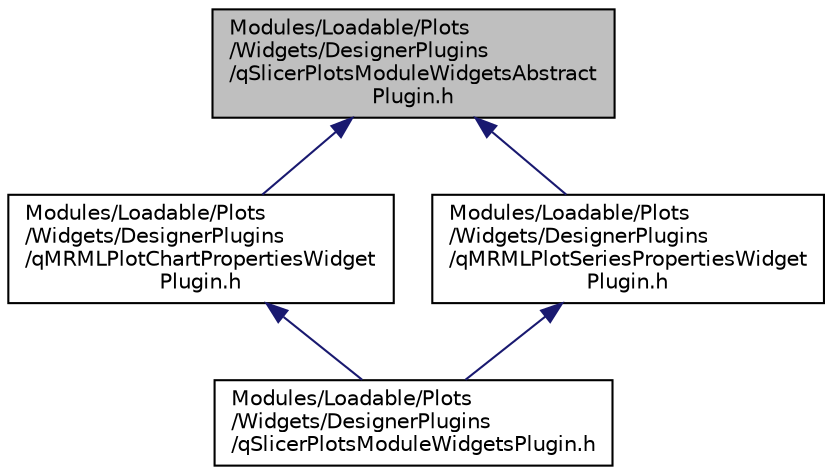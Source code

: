 digraph "Modules/Loadable/Plots/Widgets/DesignerPlugins/qSlicerPlotsModuleWidgetsAbstractPlugin.h"
{
  bgcolor="transparent";
  edge [fontname="Helvetica",fontsize="10",labelfontname="Helvetica",labelfontsize="10"];
  node [fontname="Helvetica",fontsize="10",shape=record];
  Node4 [label="Modules/Loadable/Plots\l/Widgets/DesignerPlugins\l/qSlicerPlotsModuleWidgetsAbstract\lPlugin.h",height=0.2,width=0.4,color="black", fillcolor="grey75", style="filled", fontcolor="black"];
  Node4 -> Node5 [dir="back",color="midnightblue",fontsize="10",style="solid",fontname="Helvetica"];
  Node5 [label="Modules/Loadable/Plots\l/Widgets/DesignerPlugins\l/qMRMLPlotChartPropertiesWidget\lPlugin.h",height=0.2,width=0.4,color="black",URL="$qMRMLPlotChartPropertiesWidgetPlugin_8h.html"];
  Node5 -> Node6 [dir="back",color="midnightblue",fontsize="10",style="solid",fontname="Helvetica"];
  Node6 [label="Modules/Loadable/Plots\l/Widgets/DesignerPlugins\l/qSlicerPlotsModuleWidgetsPlugin.h",height=0.2,width=0.4,color="black",URL="$qSlicerPlotsModuleWidgetsPlugin_8h.html"];
  Node4 -> Node7 [dir="back",color="midnightblue",fontsize="10",style="solid",fontname="Helvetica"];
  Node7 [label="Modules/Loadable/Plots\l/Widgets/DesignerPlugins\l/qMRMLPlotSeriesPropertiesWidget\lPlugin.h",height=0.2,width=0.4,color="black",URL="$qMRMLPlotSeriesPropertiesWidgetPlugin_8h.html"];
  Node7 -> Node6 [dir="back",color="midnightblue",fontsize="10",style="solid",fontname="Helvetica"];
}
